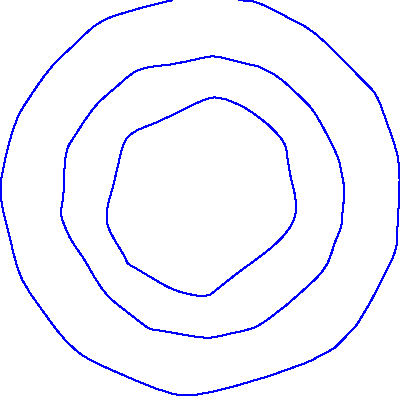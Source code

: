 import contour;

size(200);
int np=100;
real f(real a, real b){return a^2+b^2;}
pair[] points;
real[] values;

real r() {return 1.1*(rand()/randMax*2-1);}

for(int i=0; i < np; ++i)
  points.push((r(),r()));

for(int i=0; i < np; ++i)
  values.push(f(points[i].x,points[i].y));

draw(contour(points,values,new real[]{0.25,0.5,1},operator ..),blue);
